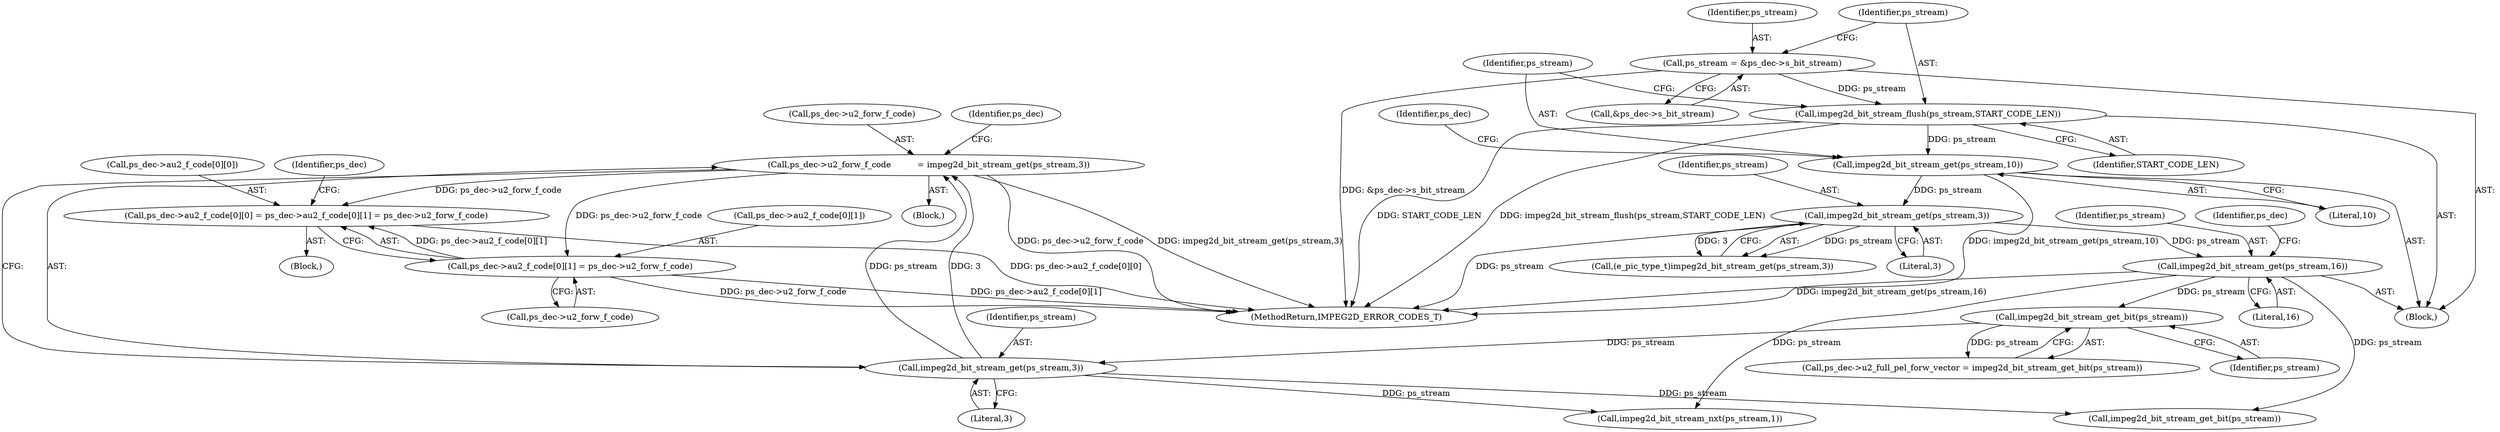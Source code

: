 digraph "0_Android_ffab15eb80630dc799eb410855c93525b75233c3_3@array" {
"1000212" [label="(Call,ps_dec->au2_f_code[0][0] = ps_dec->au2_f_code[0][1] = ps_dec->u2_forw_f_code)"];
"1000220" [label="(Call,ps_dec->au2_f_code[0][1] = ps_dec->u2_forw_f_code)"];
"1000178" [label="(Call,ps_dec->u2_forw_f_code          = impeg2d_bit_stream_get(ps_stream,3))"];
"1000182" [label="(Call,impeg2d_bit_stream_get(ps_stream,3))"];
"1000176" [label="(Call,impeg2d_bit_stream_get_bit(ps_stream))"];
"1000156" [label="(Call,impeg2d_bit_stream_get(ps_stream,16))"];
"1000135" [label="(Call,impeg2d_bit_stream_get(ps_stream,3))"];
"1000126" [label="(Call,impeg2d_bit_stream_get(ps_stream,10))"];
"1000123" [label="(Call,impeg2d_bit_stream_flush(ps_stream,START_CODE_LEN))"];
"1000117" [label="(Call,ps_stream = &ps_dec->s_bit_stream)"];
"1000156" [label="(Call,impeg2d_bit_stream_get(ps_stream,16))"];
"1000177" [label="(Identifier,ps_stream)"];
"1000183" [label="(Identifier,ps_stream)"];
"1000176" [label="(Call,impeg2d_bit_stream_get_bit(ps_stream))"];
"1000235" [label="(Identifier,ps_dec)"];
"1000163" [label="(Identifier,ps_dec)"];
"1000117" [label="(Call,ps_stream = &ps_dec->s_bit_stream)"];
"1000213" [label="(Call,ps_dec->au2_f_code[0][0])"];
"1000171" [label="(Block,)"];
"1000137" [label="(Literal,3)"];
"1000212" [label="(Call,ps_dec->au2_f_code[0][0] = ps_dec->au2_f_code[0][1] = ps_dec->u2_forw_f_code)"];
"1000127" [label="(Identifier,ps_stream)"];
"1000252" [label="(Call,impeg2d_bit_stream_nxt(ps_stream,1))"];
"1000131" [label="(Identifier,ps_dec)"];
"1000115" [label="(Block,)"];
"1000172" [label="(Call,ps_dec->u2_full_pel_forw_vector = impeg2d_bit_stream_get_bit(ps_stream))"];
"1000179" [label="(Call,ps_dec->u2_forw_f_code)"];
"1000157" [label="(Identifier,ps_stream)"];
"1000268" [label="(MethodReturn,IMPEG2D_ERROR_CODES_T)"];
"1000126" [label="(Call,impeg2d_bit_stream_get(ps_stream,10))"];
"1000158" [label="(Literal,16)"];
"1000128" [label="(Literal,10)"];
"1000182" [label="(Call,impeg2d_bit_stream_get(ps_stream,3))"];
"1000125" [label="(Identifier,START_CODE_LEN)"];
"1000119" [label="(Call,&ps_dec->s_bit_stream)"];
"1000228" [label="(Call,ps_dec->u2_forw_f_code)"];
"1000211" [label="(Block,)"];
"1000196" [label="(Call,impeg2d_bit_stream_get_bit(ps_stream))"];
"1000136" [label="(Identifier,ps_stream)"];
"1000178" [label="(Call,ps_dec->u2_forw_f_code          = impeg2d_bit_stream_get(ps_stream,3))"];
"1000123" [label="(Call,impeg2d_bit_stream_flush(ps_stream,START_CODE_LEN))"];
"1000124" [label="(Identifier,ps_stream)"];
"1000133" [label="(Call,(e_pic_type_t)impeg2d_bit_stream_get(ps_stream,3))"];
"1000184" [label="(Literal,3)"];
"1000221" [label="(Call,ps_dec->au2_f_code[0][1])"];
"1000118" [label="(Identifier,ps_stream)"];
"1000135" [label="(Call,impeg2d_bit_stream_get(ps_stream,3))"];
"1000220" [label="(Call,ps_dec->au2_f_code[0][1] = ps_dec->u2_forw_f_code)"];
"1000188" [label="(Identifier,ps_dec)"];
"1000212" -> "1000211"  [label="AST: "];
"1000212" -> "1000220"  [label="CFG: "];
"1000213" -> "1000212"  [label="AST: "];
"1000220" -> "1000212"  [label="AST: "];
"1000235" -> "1000212"  [label="CFG: "];
"1000212" -> "1000268"  [label="DDG: ps_dec->au2_f_code[0][0]"];
"1000220" -> "1000212"  [label="DDG: ps_dec->au2_f_code[0][1]"];
"1000178" -> "1000212"  [label="DDG: ps_dec->u2_forw_f_code"];
"1000220" -> "1000228"  [label="CFG: "];
"1000221" -> "1000220"  [label="AST: "];
"1000228" -> "1000220"  [label="AST: "];
"1000220" -> "1000268"  [label="DDG: ps_dec->au2_f_code[0][1]"];
"1000220" -> "1000268"  [label="DDG: ps_dec->u2_forw_f_code"];
"1000178" -> "1000220"  [label="DDG: ps_dec->u2_forw_f_code"];
"1000178" -> "1000171"  [label="AST: "];
"1000178" -> "1000182"  [label="CFG: "];
"1000179" -> "1000178"  [label="AST: "];
"1000182" -> "1000178"  [label="AST: "];
"1000188" -> "1000178"  [label="CFG: "];
"1000178" -> "1000268"  [label="DDG: ps_dec->u2_forw_f_code"];
"1000178" -> "1000268"  [label="DDG: impeg2d_bit_stream_get(ps_stream,3)"];
"1000182" -> "1000178"  [label="DDG: ps_stream"];
"1000182" -> "1000178"  [label="DDG: 3"];
"1000182" -> "1000184"  [label="CFG: "];
"1000183" -> "1000182"  [label="AST: "];
"1000184" -> "1000182"  [label="AST: "];
"1000176" -> "1000182"  [label="DDG: ps_stream"];
"1000182" -> "1000196"  [label="DDG: ps_stream"];
"1000182" -> "1000252"  [label="DDG: ps_stream"];
"1000176" -> "1000172"  [label="AST: "];
"1000176" -> "1000177"  [label="CFG: "];
"1000177" -> "1000176"  [label="AST: "];
"1000172" -> "1000176"  [label="CFG: "];
"1000176" -> "1000172"  [label="DDG: ps_stream"];
"1000156" -> "1000176"  [label="DDG: ps_stream"];
"1000156" -> "1000115"  [label="AST: "];
"1000156" -> "1000158"  [label="CFG: "];
"1000157" -> "1000156"  [label="AST: "];
"1000158" -> "1000156"  [label="AST: "];
"1000163" -> "1000156"  [label="CFG: "];
"1000156" -> "1000268"  [label="DDG: impeg2d_bit_stream_get(ps_stream,16)"];
"1000135" -> "1000156"  [label="DDG: ps_stream"];
"1000156" -> "1000196"  [label="DDG: ps_stream"];
"1000156" -> "1000252"  [label="DDG: ps_stream"];
"1000135" -> "1000133"  [label="AST: "];
"1000135" -> "1000137"  [label="CFG: "];
"1000136" -> "1000135"  [label="AST: "];
"1000137" -> "1000135"  [label="AST: "];
"1000133" -> "1000135"  [label="CFG: "];
"1000135" -> "1000268"  [label="DDG: ps_stream"];
"1000135" -> "1000133"  [label="DDG: ps_stream"];
"1000135" -> "1000133"  [label="DDG: 3"];
"1000126" -> "1000135"  [label="DDG: ps_stream"];
"1000126" -> "1000115"  [label="AST: "];
"1000126" -> "1000128"  [label="CFG: "];
"1000127" -> "1000126"  [label="AST: "];
"1000128" -> "1000126"  [label="AST: "];
"1000131" -> "1000126"  [label="CFG: "];
"1000126" -> "1000268"  [label="DDG: impeg2d_bit_stream_get(ps_stream,10)"];
"1000123" -> "1000126"  [label="DDG: ps_stream"];
"1000123" -> "1000115"  [label="AST: "];
"1000123" -> "1000125"  [label="CFG: "];
"1000124" -> "1000123"  [label="AST: "];
"1000125" -> "1000123"  [label="AST: "];
"1000127" -> "1000123"  [label="CFG: "];
"1000123" -> "1000268"  [label="DDG: START_CODE_LEN"];
"1000123" -> "1000268"  [label="DDG: impeg2d_bit_stream_flush(ps_stream,START_CODE_LEN)"];
"1000117" -> "1000123"  [label="DDG: ps_stream"];
"1000117" -> "1000115"  [label="AST: "];
"1000117" -> "1000119"  [label="CFG: "];
"1000118" -> "1000117"  [label="AST: "];
"1000119" -> "1000117"  [label="AST: "];
"1000124" -> "1000117"  [label="CFG: "];
"1000117" -> "1000268"  [label="DDG: &ps_dec->s_bit_stream"];
}
